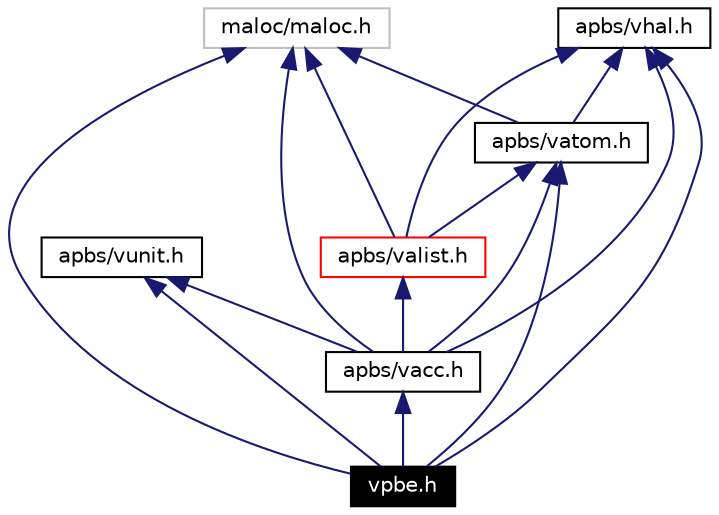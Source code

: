 digraph inheritance
{
  Node262 [shape="box",label="vpbe.h",fontsize=10,height=0.2,width=0.4,fontname="Helvetica",color="black",style="filled" fontcolor="white"];
  Node263 -> Node262 [dir=back,color="midnightblue",fontsize=10,style="solid",fontname="Helvetica"];
  Node263 [shape="box",label="maloc/maloc.h",fontsize=10,height=0.2,width=0.4,fontname="Helvetica",color="grey75"];
  Node264 -> Node262 [dir=back,color="midnightblue",fontsize=10,style="solid",fontname="Helvetica"];
  Node264 [shape="box",label="apbs/vhal.h",fontsize=10,height=0.2,width=0.4,fontname="Helvetica",color="black",URL="$vhal_8h.html"];
  Node265 -> Node262 [dir=back,color="midnightblue",fontsize=10,style="solid",fontname="Helvetica"];
  Node265 [shape="box",label="apbs/vunit.h",fontsize=10,height=0.2,width=0.4,fontname="Helvetica",color="black",URL="$vunit_8h.html"];
  Node266 -> Node262 [dir=back,color="midnightblue",fontsize=10,style="solid",fontname="Helvetica"];
  Node266 [shape="box",label="apbs/vatom.h",fontsize=10,height=0.2,width=0.4,fontname="Helvetica",color="black",URL="$vatom_8h.html"];
  Node263 -> Node266 [dir=back,color="midnightblue",fontsize=10,style="solid",fontname="Helvetica"];
  Node264 -> Node266 [dir=back,color="midnightblue",fontsize=10,style="solid",fontname="Helvetica"];
  Node267 -> Node262 [dir=back,color="midnightblue",fontsize=10,style="solid",fontname="Helvetica"];
  Node267 [shape="box",label="apbs/vacc.h",fontsize=10,height=0.2,width=0.4,fontname="Helvetica",color="black",URL="$vacc_8h.html"];
  Node263 -> Node267 [dir=back,color="midnightblue",fontsize=10,style="solid",fontname="Helvetica"];
  Node264 -> Node267 [dir=back,color="midnightblue",fontsize=10,style="solid",fontname="Helvetica"];
  Node268 -> Node267 [dir=back,color="midnightblue",fontsize=10,style="solid",fontname="Helvetica"];
  Node268 [shape="box",label="apbs/valist.h",fontsize=10,height=0.2,width=0.4,fontname="Helvetica",color="red",URL="$valist_8h.html"];
  Node263 -> Node268 [dir=back,color="midnightblue",fontsize=10,style="solid",fontname="Helvetica"];
  Node264 -> Node268 [dir=back,color="midnightblue",fontsize=10,style="solid",fontname="Helvetica"];
  Node266 -> Node268 [dir=back,color="midnightblue",fontsize=10,style="solid",fontname="Helvetica"];
  Node266 -> Node267 [dir=back,color="midnightblue",fontsize=10,style="solid",fontname="Helvetica"];
  Node265 -> Node267 [dir=back,color="midnightblue",fontsize=10,style="solid",fontname="Helvetica"];
}
